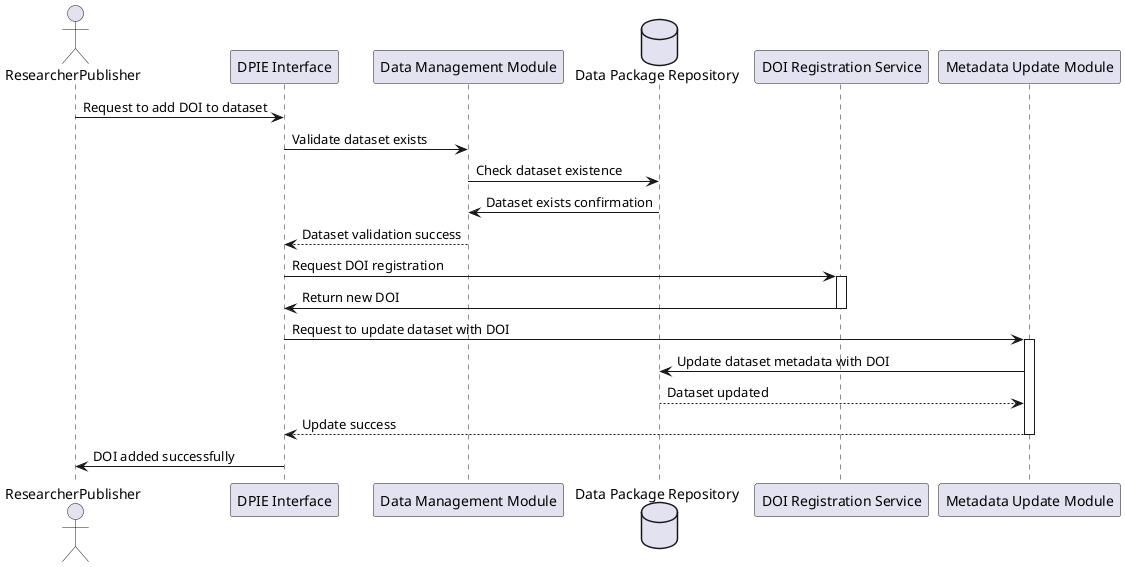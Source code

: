 @startuml
actor ResearcherPublisher as RP
participant "DPIE Interface" as DPIE
participant "Data Management Module" as DMM
database "Data Package Repository" as DPR
participant "DOI Registration Service" as DOI_Service
participant "Metadata Update Module" as MUM

RP -> DPIE: Request to add DOI to dataset
DPIE -> DMM: Validate dataset exists
DMM -> DPR: Check dataset existence
DPR -> DMM: Dataset exists confirmation
DMM --> DPIE: Dataset validation success
DPIE -> DOI_Service: Request DOI registration
activate DOI_Service
DOI_Service -> DPIE: Return new DOI
deactivate DOI_Service
DPIE -> MUM: Request to update dataset with DOI
activate MUM
MUM -> DPR: Update dataset metadata with DOI
DPR --> MUM: Dataset updated
MUM --> DPIE: Update success
deactivate MUM
DPIE -> RP: DOI added successfully
@enduml